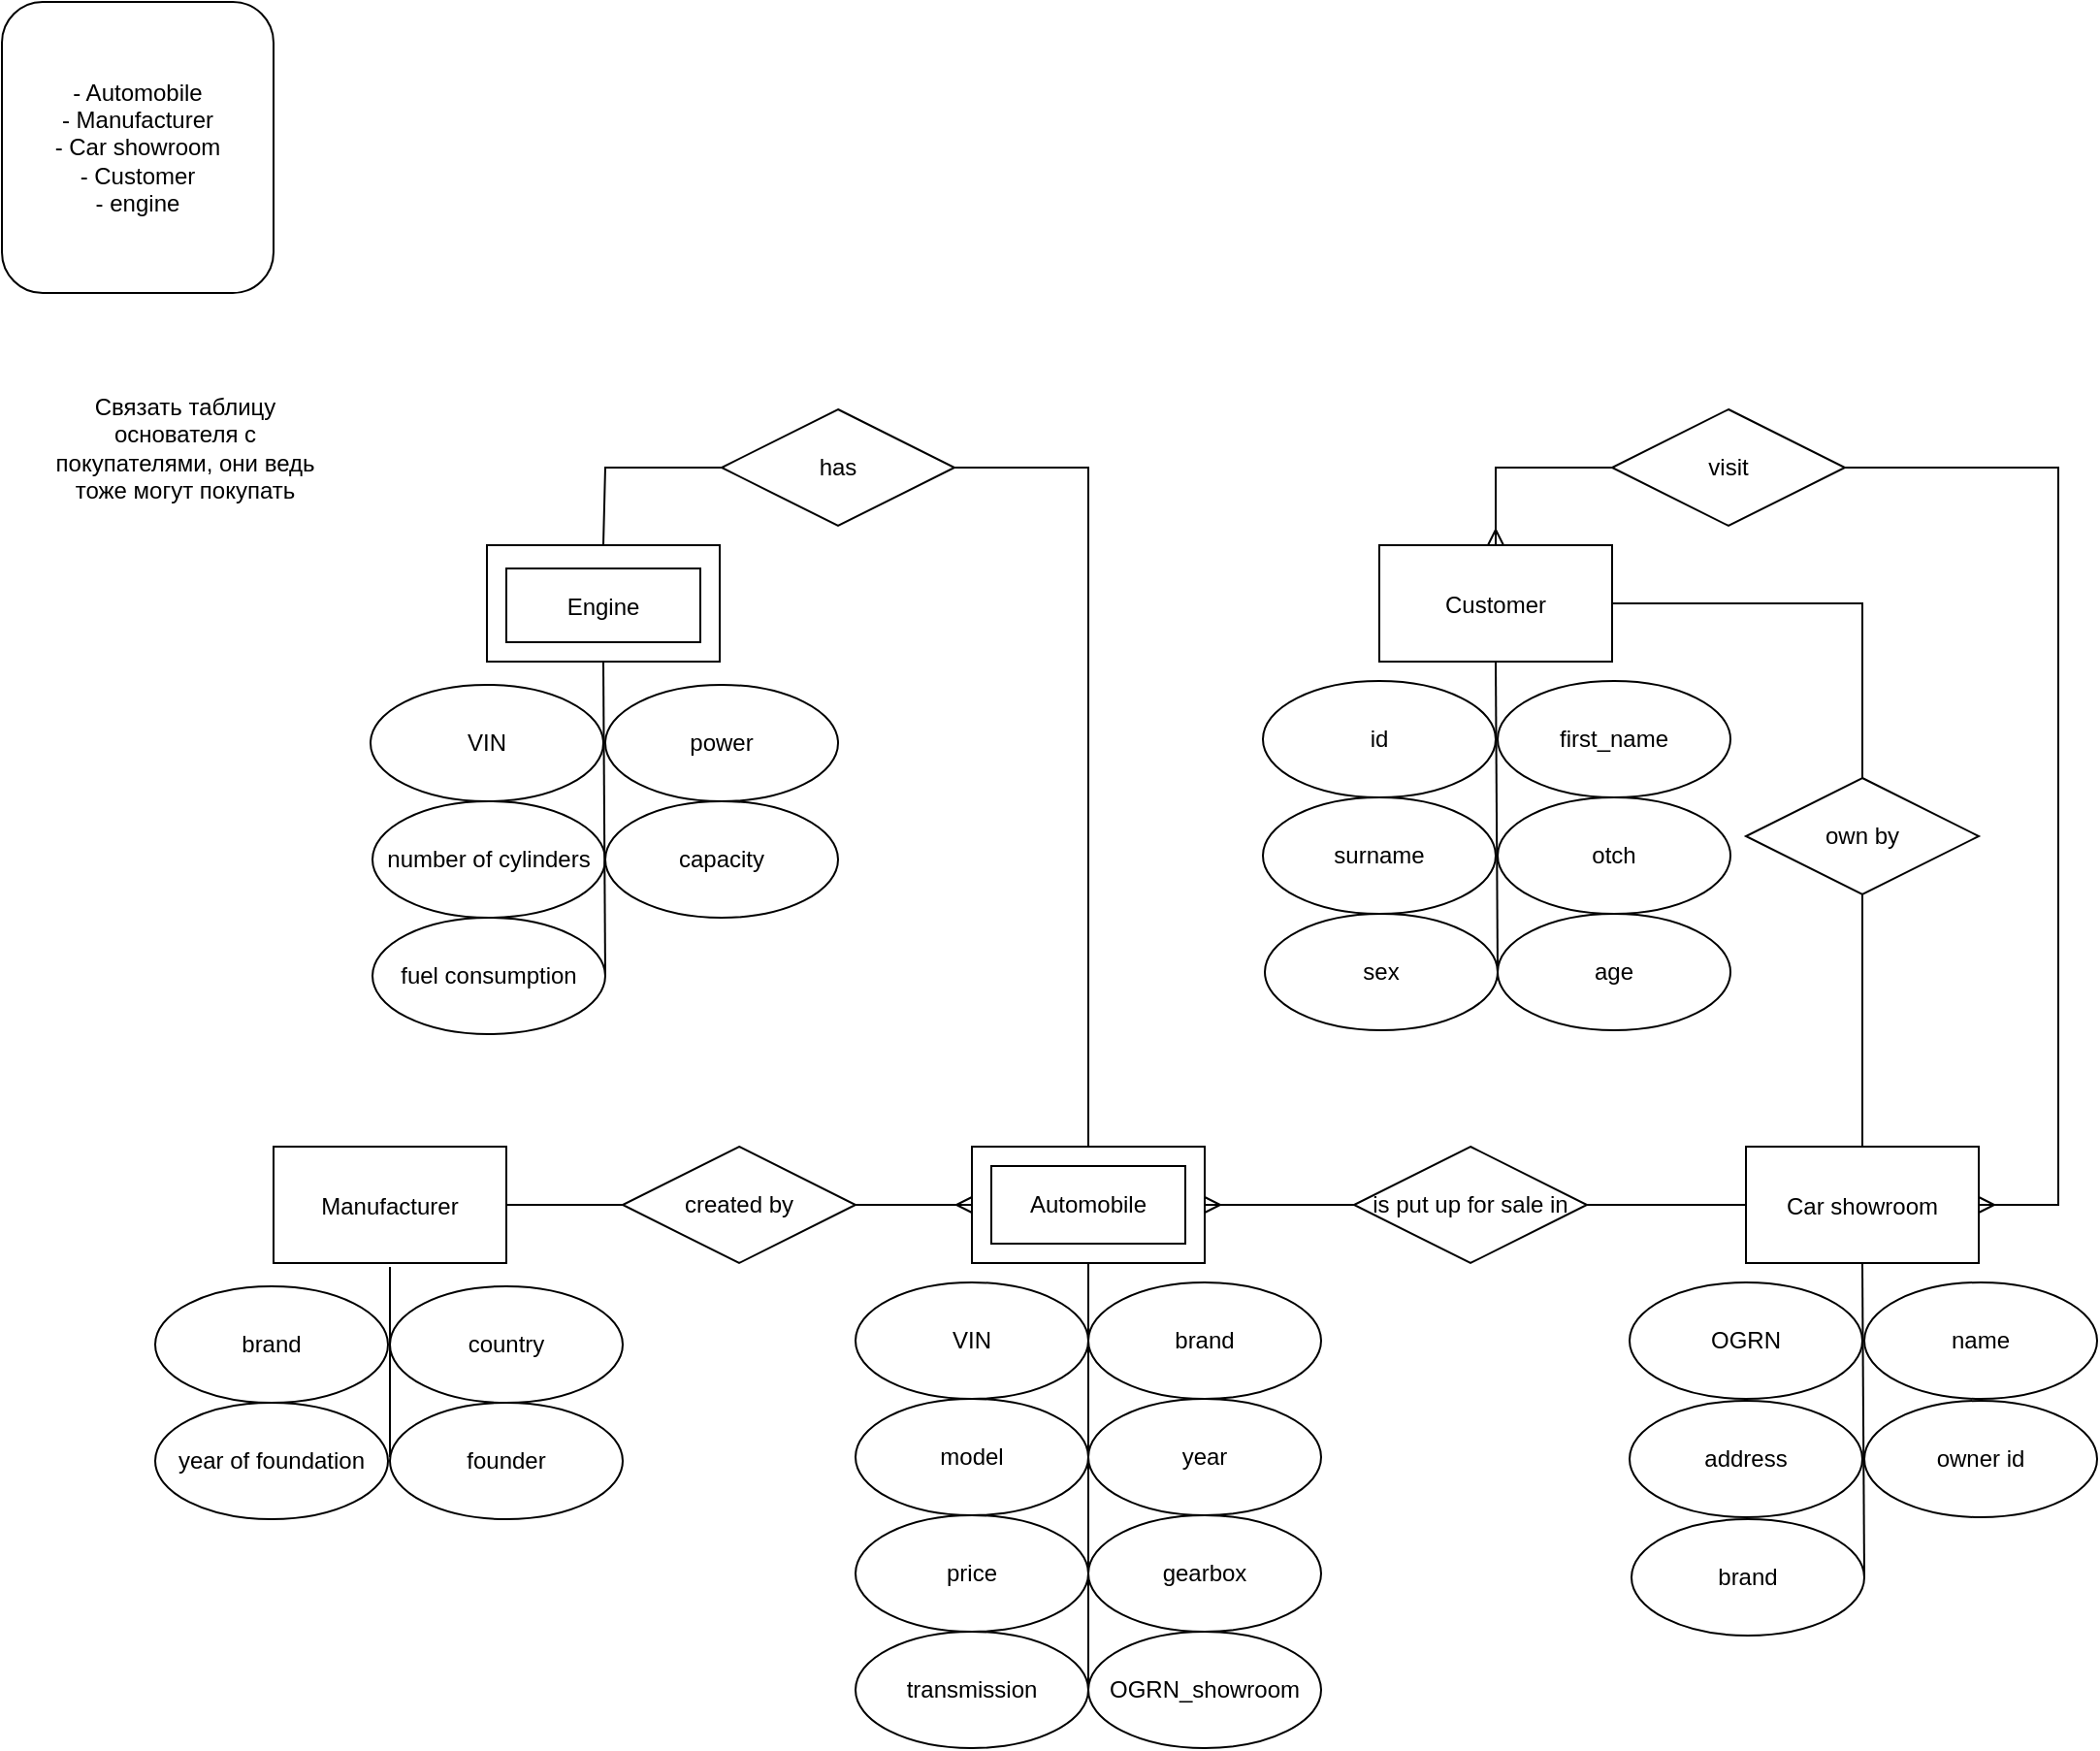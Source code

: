 <mxfile version="20.3.3" type="device"><diagram id="D2R4faeZ_uSGWi2mWgj6" name="Страница 1"><mxGraphModel dx="609" dy="1851" grid="1" gridSize="10" guides="1" tooltips="1" connect="1" arrows="1" fold="1" page="1" pageScale="1" pageWidth="1654" pageHeight="1169" math="0" shadow="0"><root><mxCell id="0"/><mxCell id="1" parent="0"/><mxCell id="BStloR1GdCtQ_YoSczl--7" value="- Automobile&lt;br&gt;- Manufacturer&lt;br&gt;- Car showroom&lt;br&gt;- Customer&lt;br&gt;- engine" style="rounded=1;whiteSpace=wrap;html=1;" parent="1" vertex="1"><mxGeometry x="10" y="-30" width="140" height="150" as="geometry"/></mxCell><mxCell id="BStloR1GdCtQ_YoSczl--8" value="brand" style="ellipse;whiteSpace=wrap;html=1;" parent="1" vertex="1"><mxGeometry x="570" y="630" width="120" height="60" as="geometry"/></mxCell><mxCell id="BStloR1GdCtQ_YoSczl--9" value="price" style="ellipse;whiteSpace=wrap;html=1;" parent="1" vertex="1"><mxGeometry x="450" y="750" width="120" height="60" as="geometry"/></mxCell><mxCell id="BStloR1GdCtQ_YoSczl--10" value="gearbox" style="ellipse;whiteSpace=wrap;html=1;" parent="1" vertex="1"><mxGeometry x="570" y="750" width="120" height="60" as="geometry"/></mxCell><mxCell id="BStloR1GdCtQ_YoSczl--11" value="year" style="ellipse;whiteSpace=wrap;html=1;" parent="1" vertex="1"><mxGeometry x="570" y="690" width="120" height="60" as="geometry"/></mxCell><mxCell id="BStloR1GdCtQ_YoSczl--12" value="" style="endArrow=none;html=1;rounded=0;fontSize=14;exitX=1;exitY=0.5;exitDx=0;exitDy=0;entryX=0.5;entryY=1;entryDx=0;entryDy=0;" parent="1" source="BStloR1GdCtQ_YoSczl--22" target="BStloR1GdCtQ_YoSczl--52" edge="1"><mxGeometry width="50" height="50" relative="1" as="geometry"><mxPoint x="570" y="720" as="sourcePoint"/><mxPoint x="570" y="640" as="targetPoint"/></mxGeometry></mxCell><mxCell id="BStloR1GdCtQ_YoSczl--13" value="&lt;font style=&quot;font-size: 12px;&quot;&gt;Car showroom&lt;/font&gt;" style="rounded=0;whiteSpace=wrap;html=1;fontSize=14;" parent="1" vertex="1"><mxGeometry x="909" y="560" width="120" height="60" as="geometry"/></mxCell><mxCell id="BStloR1GdCtQ_YoSczl--15" value="OGRN" style="ellipse;whiteSpace=wrap;html=1;" parent="1" vertex="1"><mxGeometry x="849" y="630" width="120" height="60" as="geometry"/></mxCell><mxCell id="BStloR1GdCtQ_YoSczl--16" value="address" style="ellipse;whiteSpace=wrap;html=1;" parent="1" vertex="1"><mxGeometry x="849" y="691" width="120" height="60" as="geometry"/></mxCell><mxCell id="BStloR1GdCtQ_YoSczl--17" value="owner id" style="ellipse;whiteSpace=wrap;html=1;" parent="1" vertex="1"><mxGeometry x="970" y="691" width="120" height="60" as="geometry"/></mxCell><mxCell id="BStloR1GdCtQ_YoSczl--18" value="name" style="ellipse;whiteSpace=wrap;html=1;" parent="1" vertex="1"><mxGeometry x="970" y="630" width="120" height="60" as="geometry"/></mxCell><mxCell id="BStloR1GdCtQ_YoSczl--19" value="" style="endArrow=none;html=1;rounded=0;fontSize=14;entryX=0.5;entryY=1;entryDx=0;entryDy=0;exitX=0;exitY=0.5;exitDx=0;exitDy=0;" parent="1" edge="1"><mxGeometry width="50" height="50" relative="1" as="geometry"><mxPoint x="970" y="782" as="sourcePoint"/><mxPoint x="969.0" y="620.0" as="targetPoint"/></mxGeometry></mxCell><mxCell id="BStloR1GdCtQ_YoSczl--20" value="brand" style="ellipse;whiteSpace=wrap;html=1;" parent="1" vertex="1"><mxGeometry x="850" y="752" width="120" height="60" as="geometry"/></mxCell><mxCell id="BStloR1GdCtQ_YoSczl--22" value="transmission" style="ellipse;whiteSpace=wrap;html=1;" parent="1" vertex="1"><mxGeometry x="450" y="810" width="120" height="60" as="geometry"/></mxCell><mxCell id="BStloR1GdCtQ_YoSczl--24" value="&lt;span style=&quot;font-size: 12px;&quot;&gt;Manufacturer&lt;/span&gt;" style="rounded=0;whiteSpace=wrap;html=1;fontSize=14;" parent="1" vertex="1"><mxGeometry x="150" y="560" width="120" height="60" as="geometry"/></mxCell><mxCell id="BStloR1GdCtQ_YoSczl--25" value="brand" style="ellipse;whiteSpace=wrap;html=1;" parent="1" vertex="1"><mxGeometry x="89" y="632" width="120" height="60" as="geometry"/></mxCell><mxCell id="BStloR1GdCtQ_YoSczl--26" value="year of foundation" style="ellipse;whiteSpace=wrap;html=1;" parent="1" vertex="1"><mxGeometry x="89" y="692" width="120" height="60" as="geometry"/></mxCell><mxCell id="BStloR1GdCtQ_YoSczl--28" value="country" style="ellipse;whiteSpace=wrap;html=1;" parent="1" vertex="1"><mxGeometry x="210" y="632" width="120" height="60" as="geometry"/></mxCell><mxCell id="BStloR1GdCtQ_YoSczl--29" value="" style="endArrow=none;html=1;rounded=0;fontSize=14;entryX=0.5;entryY=1;entryDx=0;entryDy=0;" parent="1" edge="1"><mxGeometry width="50" height="50" relative="1" as="geometry"><mxPoint x="210" y="720" as="sourcePoint"/><mxPoint x="210" y="622" as="targetPoint"/></mxGeometry></mxCell><mxCell id="BStloR1GdCtQ_YoSczl--32" value="model&lt;span style=&quot;color: rgba(0, 0, 0, 0); font-family: monospace; font-size: 0px; text-align: start;&quot;&gt;%3CmxGraphModel%3E%3Croot%3E%3CmxCell%20id%3D%220%22%2F%3E%3CmxCell%20id%3D%221%22%20parent%3D%220%22%2F%3E%3CmxCell%20id%3D%222%22%20value%3D%22gearbox%22%20style%3D%22ellipse%3BwhiteSpace%3Dwrap%3Bhtml%3D1%3B%22%20vertex%3D%221%22%20parent%3D%221%22%3E%3CmxGeometry%20x%3D%22590%22%20y%3D%22370%22%20width%3D%22120%22%20height%3D%2260%22%20as%3D%22geometry%22%2F%3E%3C%2FmxCell%3E%3C%2Froot%3E%3C%2FmxGraphModel%3E&lt;/span&gt;" style="ellipse;whiteSpace=wrap;html=1;" parent="1" vertex="1"><mxGeometry x="450" y="690" width="120" height="60" as="geometry"/></mxCell><mxCell id="BStloR1GdCtQ_YoSczl--33" value="VIN" style="ellipse;whiteSpace=wrap;html=1;" parent="1" vertex="1"><mxGeometry x="450" y="630" width="120" height="60" as="geometry"/></mxCell><mxCell id="BStloR1GdCtQ_YoSczl--34" value="&lt;font style=&quot;font-size: 12px;&quot;&gt;Customer&lt;/font&gt;" style="rounded=0;whiteSpace=wrap;html=1;fontSize=14;" parent="1" vertex="1"><mxGeometry x="720" y="250" width="120" height="60" as="geometry"/></mxCell><mxCell id="BStloR1GdCtQ_YoSczl--35" value="id" style="ellipse;whiteSpace=wrap;html=1;" parent="1" vertex="1"><mxGeometry x="660" y="320" width="120" height="60" as="geometry"/></mxCell><mxCell id="BStloR1GdCtQ_YoSczl--36" value="surname" style="ellipse;whiteSpace=wrap;html=1;" parent="1" vertex="1"><mxGeometry x="660" y="380" width="120" height="60" as="geometry"/></mxCell><mxCell id="BStloR1GdCtQ_YoSczl--37" value="otch" style="ellipse;whiteSpace=wrap;html=1;" parent="1" vertex="1"><mxGeometry x="781" y="380" width="120" height="60" as="geometry"/></mxCell><mxCell id="BStloR1GdCtQ_YoSczl--38" value="first_name" style="ellipse;whiteSpace=wrap;html=1;" parent="1" vertex="1"><mxGeometry x="781" y="320" width="120" height="60" as="geometry"/></mxCell><mxCell id="BStloR1GdCtQ_YoSczl--39" value="" style="endArrow=none;html=1;rounded=0;fontSize=14;entryX=0.5;entryY=1;entryDx=0;entryDy=0;exitX=0;exitY=0.5;exitDx=0;exitDy=0;" parent="1" edge="1"><mxGeometry width="50" height="50" relative="1" as="geometry"><mxPoint x="781" y="470" as="sourcePoint"/><mxPoint x="780" y="310" as="targetPoint"/></mxGeometry></mxCell><mxCell id="BStloR1GdCtQ_YoSczl--40" value="sex" style="ellipse;whiteSpace=wrap;html=1;" parent="1" vertex="1"><mxGeometry x="661" y="440" width="120" height="60" as="geometry"/></mxCell><mxCell id="BStloR1GdCtQ_YoSczl--42" value="" style="edgeStyle=orthogonalEdgeStyle;fontSize=12;html=1;endArrow=ERmany;rounded=0;exitX=0;exitY=0.5;exitDx=0;exitDy=0;entryX=1;entryY=0.5;entryDx=0;entryDy=0;" parent="1" source="BStloR1GdCtQ_YoSczl--13" target="BStloR1GdCtQ_YoSczl--52" edge="1"><mxGeometry width="100" height="100" relative="1" as="geometry"><mxPoint x="540" y="510" as="sourcePoint"/><mxPoint x="650" y="590" as="targetPoint"/><Array as="points"/></mxGeometry></mxCell><mxCell id="BStloR1GdCtQ_YoSczl--45" value="is put up for sale in" style="strokeWidth=1;html=1;shape=mxgraph.flowchart.decision;whiteSpace=wrap;fontSize=12;" parent="1" vertex="1"><mxGeometry x="707" y="560" width="120" height="60" as="geometry"/></mxCell><mxCell id="BStloR1GdCtQ_YoSczl--46" value="" style="edgeStyle=orthogonalEdgeStyle;fontSize=12;html=1;endArrow=ERmany;rounded=0;startArrow=none;exitX=1;exitY=0.5;exitDx=0;exitDy=0;entryX=0;entryY=0.5;entryDx=0;entryDy=0;" parent="1" source="BStloR1GdCtQ_YoSczl--24" target="BStloR1GdCtQ_YoSczl--52" edge="1"><mxGeometry width="100" height="100" relative="1" as="geometry"><mxPoint x="430" y="530" as="sourcePoint"/><mxPoint x="500" y="590" as="targetPoint"/><Array as="points"/></mxGeometry></mxCell><mxCell id="BStloR1GdCtQ_YoSczl--47" value="created by" style="strokeWidth=1;html=1;shape=mxgraph.flowchart.decision;whiteSpace=wrap;fontSize=12;" parent="1" vertex="1"><mxGeometry x="330" y="560" width="120" height="60" as="geometry"/></mxCell><mxCell id="BStloR1GdCtQ_YoSczl--49" value="" style="edgeStyle=orthogonalEdgeStyle;fontSize=12;html=1;endArrow=ERmany;startArrow=none;rounded=0;exitX=0;exitY=0.5;exitDx=0;exitDy=0;exitPerimeter=0;entryX=0.5;entryY=0;entryDx=0;entryDy=0;" parent="1" source="BStloR1GdCtQ_YoSczl--54" target="BStloR1GdCtQ_YoSczl--34" edge="1"><mxGeometry width="100" height="100" relative="1" as="geometry"><mxPoint x="910" y="530" as="sourcePoint"/><mxPoint x="740" y="180" as="targetPoint"/></mxGeometry></mxCell><mxCell id="BStloR1GdCtQ_YoSczl--53" value="" style="group" parent="1" vertex="1" connectable="0"><mxGeometry x="510" y="560" width="120" height="60" as="geometry"/></mxCell><mxCell id="BStloR1GdCtQ_YoSczl--52" value="" style="rounded=0;whiteSpace=wrap;html=1;fontSize=12;" parent="BStloR1GdCtQ_YoSczl--53" vertex="1"><mxGeometry width="120" height="60" as="geometry"/></mxCell><mxCell id="BStloR1GdCtQ_YoSczl--1" value="Automobile" style="rounded=0;whiteSpace=wrap;html=1;" parent="BStloR1GdCtQ_YoSczl--53" vertex="1"><mxGeometry x="10" y="10" width="100" height="40" as="geometry"/></mxCell><mxCell id="BStloR1GdCtQ_YoSczl--54" value="visit" style="strokeWidth=1;html=1;shape=mxgraph.flowchart.decision;whiteSpace=wrap;fontSize=12;" parent="1" vertex="1"><mxGeometry x="840" y="180" width="120" height="60" as="geometry"/></mxCell><mxCell id="BStloR1GdCtQ_YoSczl--55" value="" style="edgeStyle=orthogonalEdgeStyle;fontSize=12;html=1;endArrow=none;startArrow=ERmany;rounded=0;entryX=1;entryY=0.5;entryDx=0;entryDy=0;exitX=1;exitY=0.5;exitDx=0;exitDy=0;entryPerimeter=0;" parent="1" source="BStloR1GdCtQ_YoSczl--13" target="BStloR1GdCtQ_YoSczl--54" edge="1"><mxGeometry width="100" height="100" relative="1" as="geometry"><mxPoint x="1029" y="590.0" as="sourcePoint"/><mxPoint x="1310" y="590.0" as="targetPoint"/><Array as="points"><mxPoint x="1070" y="590"/><mxPoint x="1070" y="210"/></Array></mxGeometry></mxCell><mxCell id="BStloR1GdCtQ_YoSczl--57" value="VIN" style="ellipse;whiteSpace=wrap;html=1;" parent="1" vertex="1"><mxGeometry x="200" y="322" width="120" height="60" as="geometry"/></mxCell><mxCell id="BStloR1GdCtQ_YoSczl--58" value="number of cylinders" style="ellipse;whiteSpace=wrap;html=1;" parent="1" vertex="1"><mxGeometry x="201" y="382" width="120" height="60" as="geometry"/></mxCell><mxCell id="BStloR1GdCtQ_YoSczl--59" value="power" style="ellipse;whiteSpace=wrap;html=1;" parent="1" vertex="1"><mxGeometry x="321" y="322" width="120" height="60" as="geometry"/></mxCell><mxCell id="BStloR1GdCtQ_YoSczl--60" value="" style="endArrow=none;html=1;rounded=0;fontSize=14;entryX=0.5;entryY=1;entryDx=0;entryDy=0;exitX=1;exitY=0.5;exitDx=0;exitDy=0;" parent="1" source="S1O24kse6GQ2ZQahzVn0-1" target="G46A8NlbOJy4kkoxSBpR-6" edge="1"><mxGeometry width="50" height="50" relative="1" as="geometry"><mxPoint x="321" y="410.0" as="sourcePoint"/><mxPoint x="321" y="340" as="targetPoint"/></mxGeometry></mxCell><mxCell id="G46A8NlbOJy4kkoxSBpR-1" value="capacity" style="ellipse;whiteSpace=wrap;html=1;" parent="1" vertex="1"><mxGeometry x="321" y="382" width="120" height="60" as="geometry"/></mxCell><mxCell id="G46A8NlbOJy4kkoxSBpR-2" value="" style="endArrow=none;html=1;rounded=0;exitX=0.5;exitY=0;exitDx=0;exitDy=0;entryX=0.5;entryY=0;entryDx=0;entryDy=0;" parent="1" source="BStloR1GdCtQ_YoSczl--52" target="G46A8NlbOJy4kkoxSBpR-6" edge="1"><mxGeometry width="50" height="50" relative="1" as="geometry"><mxPoint x="610" y="530" as="sourcePoint"/><mxPoint x="321" y="290" as="targetPoint"/><Array as="points"><mxPoint x="570" y="210"/><mxPoint x="321" y="210"/></Array></mxGeometry></mxCell><mxCell id="G46A8NlbOJy4kkoxSBpR-4" value="has" style="strokeWidth=1;html=1;shape=mxgraph.flowchart.decision;whiteSpace=wrap;fontSize=12;" parent="1" vertex="1"><mxGeometry x="381" y="180" width="120" height="60" as="geometry"/></mxCell><mxCell id="G46A8NlbOJy4kkoxSBpR-7" value="" style="group" parent="1" vertex="1" connectable="0"><mxGeometry x="260" y="250" width="120" height="60" as="geometry"/></mxCell><mxCell id="G46A8NlbOJy4kkoxSBpR-6" value="" style="rounded=0;whiteSpace=wrap;html=1;" parent="G46A8NlbOJy4kkoxSBpR-7" vertex="1"><mxGeometry width="120" height="60" as="geometry"/></mxCell><mxCell id="BStloR1GdCtQ_YoSczl--56" value="&lt;span style=&quot;font-size: 12px;&quot;&gt;Engine&lt;/span&gt;" style="rounded=0;whiteSpace=wrap;html=1;fontSize=14;" parent="G46A8NlbOJy4kkoxSBpR-7" vertex="1"><mxGeometry x="10" y="12" width="100" height="38" as="geometry"/></mxCell><mxCell id="S1O24kse6GQ2ZQahzVn0-1" value="fuel consumption" style="ellipse;whiteSpace=wrap;html=1;" parent="1" vertex="1"><mxGeometry x="201" y="442" width="120" height="60" as="geometry"/></mxCell><mxCell id="scK4JNQYK6JiuBCtIwRe-1" value="founder" style="ellipse;whiteSpace=wrap;html=1;" parent="1" vertex="1"><mxGeometry x="210" y="692" width="120" height="60" as="geometry"/></mxCell><mxCell id="scK4JNQYK6JiuBCtIwRe-2" value="age" style="ellipse;whiteSpace=wrap;html=1;" parent="1" vertex="1"><mxGeometry x="781" y="440" width="120" height="60" as="geometry"/></mxCell><mxCell id="uPbjYo_b4RrZGTCULYV6-1" value="OGRN_showroom" style="ellipse;whiteSpace=wrap;html=1;" parent="1" vertex="1"><mxGeometry x="570" y="810" width="120" height="60" as="geometry"/></mxCell><mxCell id="M_IEhp7jI4YHFy3LsA1D-1" value="Связать таблицу основателя с покупателями, они ведь тоже могут покупать" style="text;html=1;strokeColor=none;fillColor=none;align=center;verticalAlign=middle;whiteSpace=wrap;rounded=0;" parent="1" vertex="1"><mxGeometry x="29" y="150" width="151" height="100" as="geometry"/></mxCell><mxCell id="QwAa5WuD-vH26o2UC1fA-1" value="" style="endArrow=none;html=1;rounded=0;entryX=1;entryY=0.5;entryDx=0;entryDy=0;exitX=0.5;exitY=0;exitDx=0;exitDy=0;" edge="1" parent="1" source="BStloR1GdCtQ_YoSczl--13" target="BStloR1GdCtQ_YoSczl--34"><mxGeometry width="50" height="50" relative="1" as="geometry"><mxPoint x="890" y="540" as="sourcePoint"/><mxPoint x="940" y="490" as="targetPoint"/><Array as="points"><mxPoint x="969" y="280"/></Array></mxGeometry></mxCell><mxCell id="QwAa5WuD-vH26o2UC1fA-2" value="own by" style="strokeWidth=1;html=1;shape=mxgraph.flowchart.decision;whiteSpace=wrap;fontSize=12;" vertex="1" parent="1"><mxGeometry x="909" y="370" width="120" height="60" as="geometry"/></mxCell></root></mxGraphModel></diagram></mxfile>